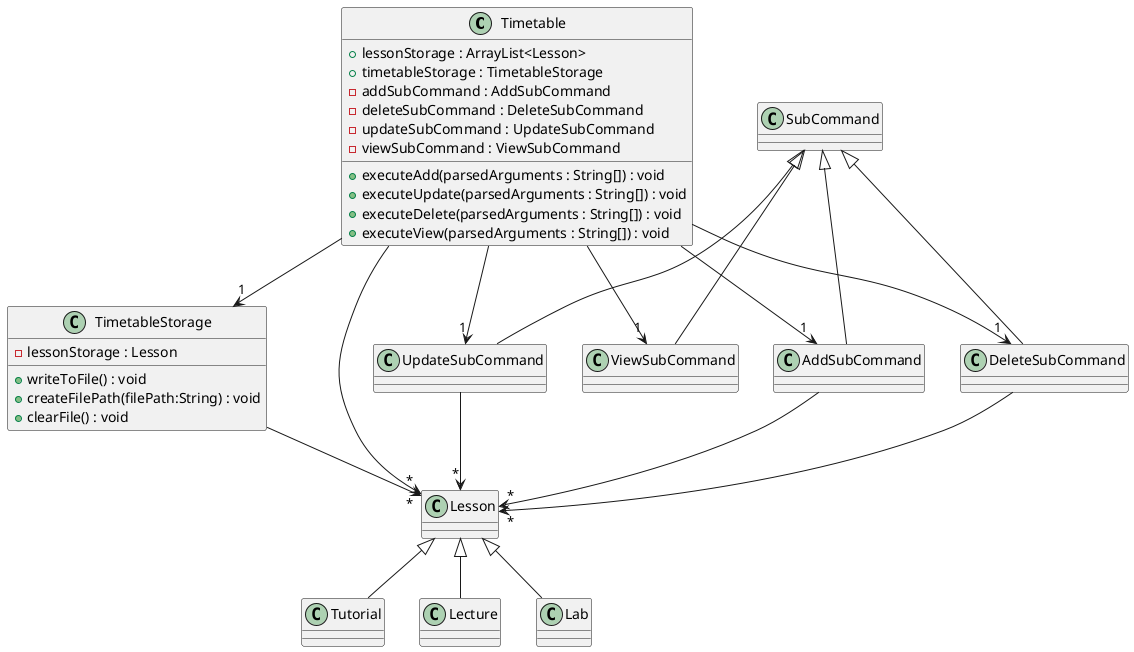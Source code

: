 @startuml
'https://plantuml.com/class-diagram

class Timetable
class SubCommand
class DeleteSubCommand
class ViewSubCommand
class UpdateSubCommand
class AddSubCommand
class Lesson
class Tutorial
class Lecture
class Lab
class TimetableStorage


SubCommand ^-- DeleteSubCommand
SubCommand ^-- ViewSubCommand
SubCommand ^-- AddSubCommand
SubCommand ^-- UpdateSubCommand

Lesson ^-- Lecture
Lesson ^-- Tutorial
Lesson ^-- Lab

AddSubCommand --> "*" Lesson
DeleteSubCommand --> "*" Lesson
UpdateSubCommand --> "*" Lesson
Timetable --> "1" TimetableStorage
Timetable --> "*" Lesson
Timetable --> "1" UpdateSubCommand
Timetable --> "1" ViewSubCommand
Timetable --> "1" DeleteSubCommand
Timetable --> "1" AddSubCommand

TimetableStorage --> "*" Lesson

class Timetable {
+ lessonStorage : ArrayList<Lesson>
+ timetableStorage : TimetableStorage
- addSubCommand : AddSubCommand
- deleteSubCommand : DeleteSubCommand
- updateSubCommand : UpdateSubCommand
- viewSubCommand : ViewSubCommand
+ executeAdd(parsedArguments : String[]) : void
+ executeUpdate(parsedArguments : String[]) : void
+ executeDelete(parsedArguments : String[]) : void
+ executeView(parsedArguments : String[]) : void
}

class TimetableStorage {
- lessonStorage : Lesson
+ writeToFile() : void
+ createFilePath(filePath:String) : void
+ clearFile() : void
}

class AddSubCommand {
}

class DeleteSubCommand {
}

class ViewSubCommand {
}

class UpdateSubCommand {
}



@enduml